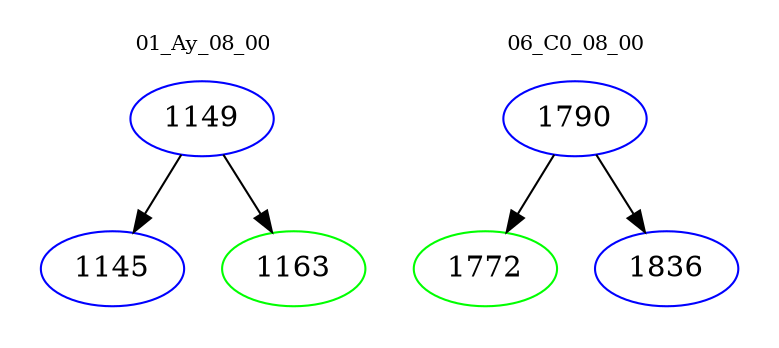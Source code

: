 digraph{
subgraph cluster_0 {
color = white
label = "01_Ay_08_00";
fontsize=10;
T0_1149 [label="1149", color="blue"]
T0_1149 -> T0_1145 [color="black"]
T0_1145 [label="1145", color="blue"]
T0_1149 -> T0_1163 [color="black"]
T0_1163 [label="1163", color="green"]
}
subgraph cluster_1 {
color = white
label = "06_C0_08_00";
fontsize=10;
T1_1790 [label="1790", color="blue"]
T1_1790 -> T1_1772 [color="black"]
T1_1772 [label="1772", color="green"]
T1_1790 -> T1_1836 [color="black"]
T1_1836 [label="1836", color="blue"]
}
}
